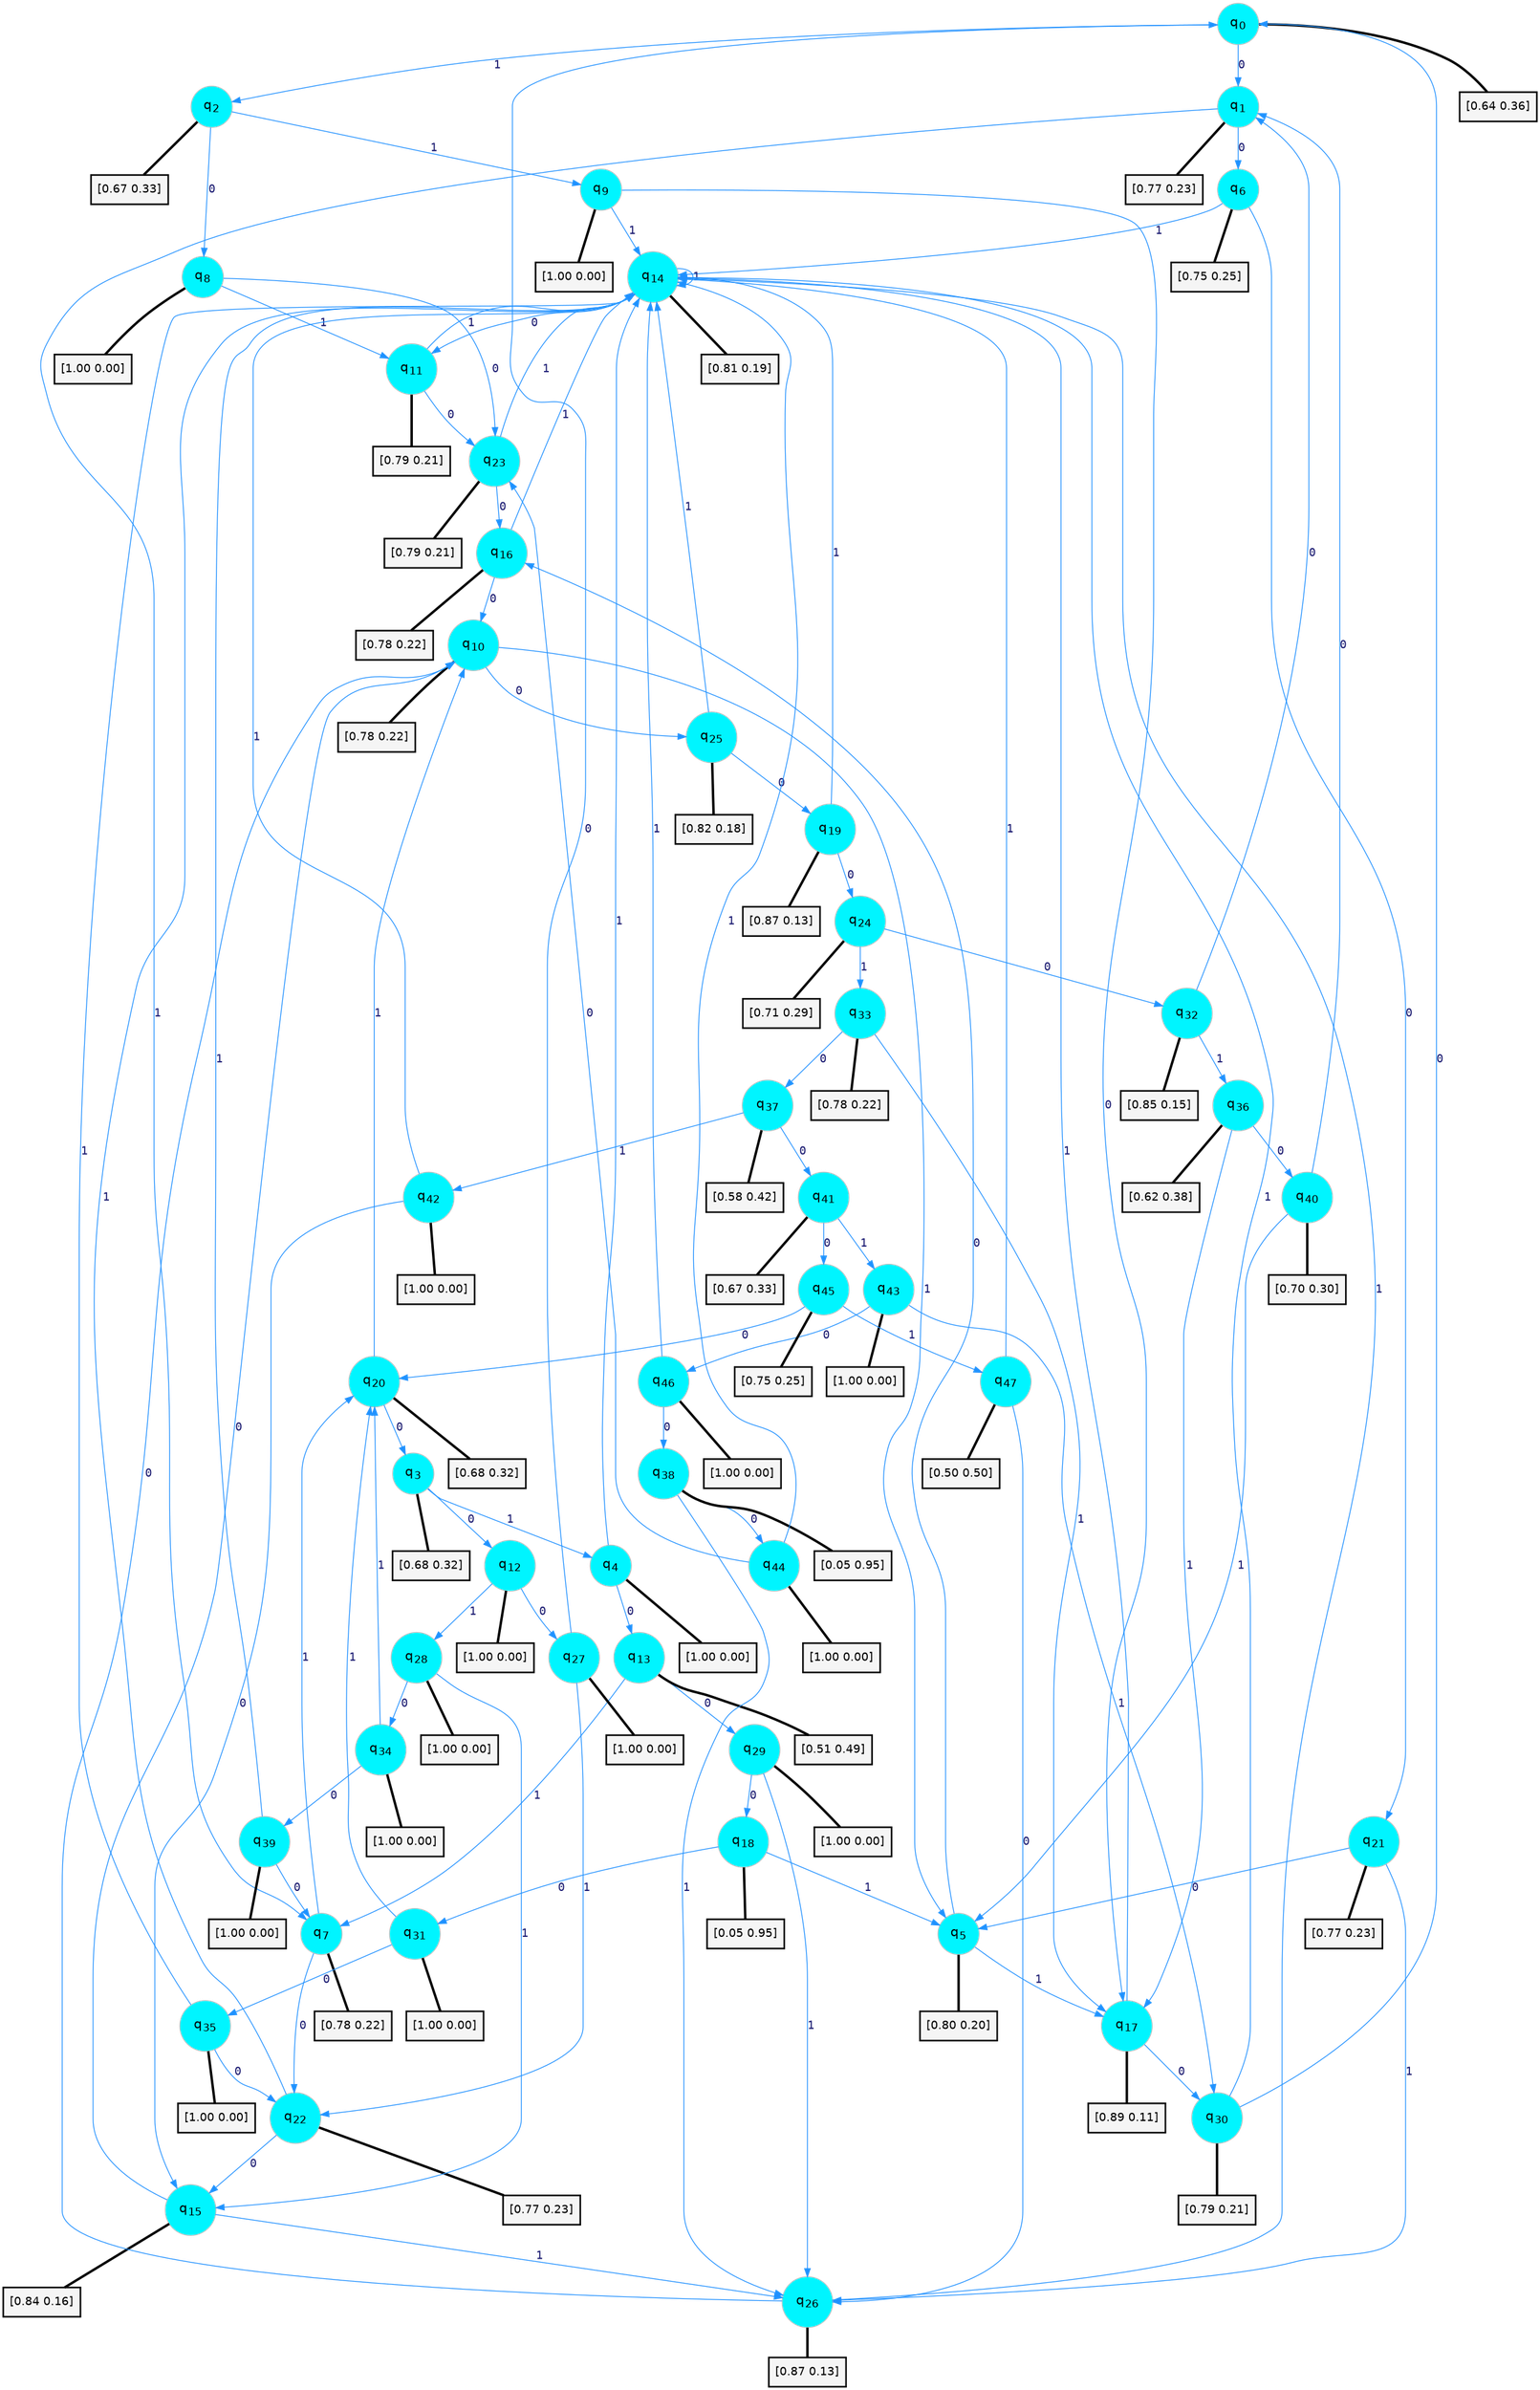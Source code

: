 digraph G {
graph [
bgcolor=transparent, dpi=300, rankdir=TD, size="40,25"];
node [
color=gray, fillcolor=turquoise1, fontcolor=black, fontname=Helvetica, fontsize=16, fontweight=bold, shape=circle, style=filled];
edge [
arrowsize=1, color=dodgerblue1, fontcolor=midnightblue, fontname=courier, fontweight=bold, penwidth=1, style=solid, weight=20];
0[label=<q<SUB>0</SUB>>];
1[label=<q<SUB>1</SUB>>];
2[label=<q<SUB>2</SUB>>];
3[label=<q<SUB>3</SUB>>];
4[label=<q<SUB>4</SUB>>];
5[label=<q<SUB>5</SUB>>];
6[label=<q<SUB>6</SUB>>];
7[label=<q<SUB>7</SUB>>];
8[label=<q<SUB>8</SUB>>];
9[label=<q<SUB>9</SUB>>];
10[label=<q<SUB>10</SUB>>];
11[label=<q<SUB>11</SUB>>];
12[label=<q<SUB>12</SUB>>];
13[label=<q<SUB>13</SUB>>];
14[label=<q<SUB>14</SUB>>];
15[label=<q<SUB>15</SUB>>];
16[label=<q<SUB>16</SUB>>];
17[label=<q<SUB>17</SUB>>];
18[label=<q<SUB>18</SUB>>];
19[label=<q<SUB>19</SUB>>];
20[label=<q<SUB>20</SUB>>];
21[label=<q<SUB>21</SUB>>];
22[label=<q<SUB>22</SUB>>];
23[label=<q<SUB>23</SUB>>];
24[label=<q<SUB>24</SUB>>];
25[label=<q<SUB>25</SUB>>];
26[label=<q<SUB>26</SUB>>];
27[label=<q<SUB>27</SUB>>];
28[label=<q<SUB>28</SUB>>];
29[label=<q<SUB>29</SUB>>];
30[label=<q<SUB>30</SUB>>];
31[label=<q<SUB>31</SUB>>];
32[label=<q<SUB>32</SUB>>];
33[label=<q<SUB>33</SUB>>];
34[label=<q<SUB>34</SUB>>];
35[label=<q<SUB>35</SUB>>];
36[label=<q<SUB>36</SUB>>];
37[label=<q<SUB>37</SUB>>];
38[label=<q<SUB>38</SUB>>];
39[label=<q<SUB>39</SUB>>];
40[label=<q<SUB>40</SUB>>];
41[label=<q<SUB>41</SUB>>];
42[label=<q<SUB>42</SUB>>];
43[label=<q<SUB>43</SUB>>];
44[label=<q<SUB>44</SUB>>];
45[label=<q<SUB>45</SUB>>];
46[label=<q<SUB>46</SUB>>];
47[label=<q<SUB>47</SUB>>];
48[label="[0.64 0.36]", shape=box,fontcolor=black, fontname=Helvetica, fontsize=14, penwidth=2, fillcolor=whitesmoke,color=black];
49[label="[0.77 0.23]", shape=box,fontcolor=black, fontname=Helvetica, fontsize=14, penwidth=2, fillcolor=whitesmoke,color=black];
50[label="[0.67 0.33]", shape=box,fontcolor=black, fontname=Helvetica, fontsize=14, penwidth=2, fillcolor=whitesmoke,color=black];
51[label="[0.68 0.32]", shape=box,fontcolor=black, fontname=Helvetica, fontsize=14, penwidth=2, fillcolor=whitesmoke,color=black];
52[label="[1.00 0.00]", shape=box,fontcolor=black, fontname=Helvetica, fontsize=14, penwidth=2, fillcolor=whitesmoke,color=black];
53[label="[0.80 0.20]", shape=box,fontcolor=black, fontname=Helvetica, fontsize=14, penwidth=2, fillcolor=whitesmoke,color=black];
54[label="[0.75 0.25]", shape=box,fontcolor=black, fontname=Helvetica, fontsize=14, penwidth=2, fillcolor=whitesmoke,color=black];
55[label="[0.78 0.22]", shape=box,fontcolor=black, fontname=Helvetica, fontsize=14, penwidth=2, fillcolor=whitesmoke,color=black];
56[label="[1.00 0.00]", shape=box,fontcolor=black, fontname=Helvetica, fontsize=14, penwidth=2, fillcolor=whitesmoke,color=black];
57[label="[1.00 0.00]", shape=box,fontcolor=black, fontname=Helvetica, fontsize=14, penwidth=2, fillcolor=whitesmoke,color=black];
58[label="[0.78 0.22]", shape=box,fontcolor=black, fontname=Helvetica, fontsize=14, penwidth=2, fillcolor=whitesmoke,color=black];
59[label="[0.79 0.21]", shape=box,fontcolor=black, fontname=Helvetica, fontsize=14, penwidth=2, fillcolor=whitesmoke,color=black];
60[label="[1.00 0.00]", shape=box,fontcolor=black, fontname=Helvetica, fontsize=14, penwidth=2, fillcolor=whitesmoke,color=black];
61[label="[0.51 0.49]", shape=box,fontcolor=black, fontname=Helvetica, fontsize=14, penwidth=2, fillcolor=whitesmoke,color=black];
62[label="[0.81 0.19]", shape=box,fontcolor=black, fontname=Helvetica, fontsize=14, penwidth=2, fillcolor=whitesmoke,color=black];
63[label="[0.84 0.16]", shape=box,fontcolor=black, fontname=Helvetica, fontsize=14, penwidth=2, fillcolor=whitesmoke,color=black];
64[label="[0.78 0.22]", shape=box,fontcolor=black, fontname=Helvetica, fontsize=14, penwidth=2, fillcolor=whitesmoke,color=black];
65[label="[0.89 0.11]", shape=box,fontcolor=black, fontname=Helvetica, fontsize=14, penwidth=2, fillcolor=whitesmoke,color=black];
66[label="[0.05 0.95]", shape=box,fontcolor=black, fontname=Helvetica, fontsize=14, penwidth=2, fillcolor=whitesmoke,color=black];
67[label="[0.87 0.13]", shape=box,fontcolor=black, fontname=Helvetica, fontsize=14, penwidth=2, fillcolor=whitesmoke,color=black];
68[label="[0.68 0.32]", shape=box,fontcolor=black, fontname=Helvetica, fontsize=14, penwidth=2, fillcolor=whitesmoke,color=black];
69[label="[0.77 0.23]", shape=box,fontcolor=black, fontname=Helvetica, fontsize=14, penwidth=2, fillcolor=whitesmoke,color=black];
70[label="[0.77 0.23]", shape=box,fontcolor=black, fontname=Helvetica, fontsize=14, penwidth=2, fillcolor=whitesmoke,color=black];
71[label="[0.79 0.21]", shape=box,fontcolor=black, fontname=Helvetica, fontsize=14, penwidth=2, fillcolor=whitesmoke,color=black];
72[label="[0.71 0.29]", shape=box,fontcolor=black, fontname=Helvetica, fontsize=14, penwidth=2, fillcolor=whitesmoke,color=black];
73[label="[0.82 0.18]", shape=box,fontcolor=black, fontname=Helvetica, fontsize=14, penwidth=2, fillcolor=whitesmoke,color=black];
74[label="[0.87 0.13]", shape=box,fontcolor=black, fontname=Helvetica, fontsize=14, penwidth=2, fillcolor=whitesmoke,color=black];
75[label="[1.00 0.00]", shape=box,fontcolor=black, fontname=Helvetica, fontsize=14, penwidth=2, fillcolor=whitesmoke,color=black];
76[label="[1.00 0.00]", shape=box,fontcolor=black, fontname=Helvetica, fontsize=14, penwidth=2, fillcolor=whitesmoke,color=black];
77[label="[1.00 0.00]", shape=box,fontcolor=black, fontname=Helvetica, fontsize=14, penwidth=2, fillcolor=whitesmoke,color=black];
78[label="[0.79 0.21]", shape=box,fontcolor=black, fontname=Helvetica, fontsize=14, penwidth=2, fillcolor=whitesmoke,color=black];
79[label="[1.00 0.00]", shape=box,fontcolor=black, fontname=Helvetica, fontsize=14, penwidth=2, fillcolor=whitesmoke,color=black];
80[label="[0.85 0.15]", shape=box,fontcolor=black, fontname=Helvetica, fontsize=14, penwidth=2, fillcolor=whitesmoke,color=black];
81[label="[0.78 0.22]", shape=box,fontcolor=black, fontname=Helvetica, fontsize=14, penwidth=2, fillcolor=whitesmoke,color=black];
82[label="[1.00 0.00]", shape=box,fontcolor=black, fontname=Helvetica, fontsize=14, penwidth=2, fillcolor=whitesmoke,color=black];
83[label="[1.00 0.00]", shape=box,fontcolor=black, fontname=Helvetica, fontsize=14, penwidth=2, fillcolor=whitesmoke,color=black];
84[label="[0.62 0.38]", shape=box,fontcolor=black, fontname=Helvetica, fontsize=14, penwidth=2, fillcolor=whitesmoke,color=black];
85[label="[0.58 0.42]", shape=box,fontcolor=black, fontname=Helvetica, fontsize=14, penwidth=2, fillcolor=whitesmoke,color=black];
86[label="[0.05 0.95]", shape=box,fontcolor=black, fontname=Helvetica, fontsize=14, penwidth=2, fillcolor=whitesmoke,color=black];
87[label="[1.00 0.00]", shape=box,fontcolor=black, fontname=Helvetica, fontsize=14, penwidth=2, fillcolor=whitesmoke,color=black];
88[label="[0.70 0.30]", shape=box,fontcolor=black, fontname=Helvetica, fontsize=14, penwidth=2, fillcolor=whitesmoke,color=black];
89[label="[0.67 0.33]", shape=box,fontcolor=black, fontname=Helvetica, fontsize=14, penwidth=2, fillcolor=whitesmoke,color=black];
90[label="[1.00 0.00]", shape=box,fontcolor=black, fontname=Helvetica, fontsize=14, penwidth=2, fillcolor=whitesmoke,color=black];
91[label="[1.00 0.00]", shape=box,fontcolor=black, fontname=Helvetica, fontsize=14, penwidth=2, fillcolor=whitesmoke,color=black];
92[label="[1.00 0.00]", shape=box,fontcolor=black, fontname=Helvetica, fontsize=14, penwidth=2, fillcolor=whitesmoke,color=black];
93[label="[0.75 0.25]", shape=box,fontcolor=black, fontname=Helvetica, fontsize=14, penwidth=2, fillcolor=whitesmoke,color=black];
94[label="[1.00 0.00]", shape=box,fontcolor=black, fontname=Helvetica, fontsize=14, penwidth=2, fillcolor=whitesmoke,color=black];
95[label="[0.50 0.50]", shape=box,fontcolor=black, fontname=Helvetica, fontsize=14, penwidth=2, fillcolor=whitesmoke,color=black];
0->1 [label=0];
0->2 [label=1];
0->48 [arrowhead=none, penwidth=3,color=black];
1->6 [label=0];
1->7 [label=1];
1->49 [arrowhead=none, penwidth=3,color=black];
2->8 [label=0];
2->9 [label=1];
2->50 [arrowhead=none, penwidth=3,color=black];
3->12 [label=0];
3->4 [label=1];
3->51 [arrowhead=none, penwidth=3,color=black];
4->13 [label=0];
4->14 [label=1];
4->52 [arrowhead=none, penwidth=3,color=black];
5->16 [label=0];
5->17 [label=1];
5->53 [arrowhead=none, penwidth=3,color=black];
6->21 [label=0];
6->14 [label=1];
6->54 [arrowhead=none, penwidth=3,color=black];
7->22 [label=0];
7->20 [label=1];
7->55 [arrowhead=none, penwidth=3,color=black];
8->23 [label=0];
8->11 [label=1];
8->56 [arrowhead=none, penwidth=3,color=black];
9->17 [label=0];
9->14 [label=1];
9->57 [arrowhead=none, penwidth=3,color=black];
10->25 [label=0];
10->5 [label=1];
10->58 [arrowhead=none, penwidth=3,color=black];
11->23 [label=0];
11->14 [label=1];
11->59 [arrowhead=none, penwidth=3,color=black];
12->27 [label=0];
12->28 [label=1];
12->60 [arrowhead=none, penwidth=3,color=black];
13->29 [label=0];
13->7 [label=1];
13->61 [arrowhead=none, penwidth=3,color=black];
14->11 [label=0];
14->14 [label=1];
14->62 [arrowhead=none, penwidth=3,color=black];
15->10 [label=0];
15->26 [label=1];
15->63 [arrowhead=none, penwidth=3,color=black];
16->10 [label=0];
16->14 [label=1];
16->64 [arrowhead=none, penwidth=3,color=black];
17->30 [label=0];
17->14 [label=1];
17->65 [arrowhead=none, penwidth=3,color=black];
18->31 [label=0];
18->5 [label=1];
18->66 [arrowhead=none, penwidth=3,color=black];
19->24 [label=0];
19->14 [label=1];
19->67 [arrowhead=none, penwidth=3,color=black];
20->3 [label=0];
20->10 [label=1];
20->68 [arrowhead=none, penwidth=3,color=black];
21->5 [label=0];
21->26 [label=1];
21->69 [arrowhead=none, penwidth=3,color=black];
22->15 [label=0];
22->14 [label=1];
22->70 [arrowhead=none, penwidth=3,color=black];
23->16 [label=0];
23->14 [label=1];
23->71 [arrowhead=none, penwidth=3,color=black];
24->32 [label=0];
24->33 [label=1];
24->72 [arrowhead=none, penwidth=3,color=black];
25->19 [label=0];
25->14 [label=1];
25->73 [arrowhead=none, penwidth=3,color=black];
26->10 [label=0];
26->14 [label=1];
26->74 [arrowhead=none, penwidth=3,color=black];
27->0 [label=0];
27->22 [label=1];
27->75 [arrowhead=none, penwidth=3,color=black];
28->34 [label=0];
28->15 [label=1];
28->76 [arrowhead=none, penwidth=3,color=black];
29->18 [label=0];
29->26 [label=1];
29->77 [arrowhead=none, penwidth=3,color=black];
30->0 [label=0];
30->14 [label=1];
30->78 [arrowhead=none, penwidth=3,color=black];
31->35 [label=0];
31->20 [label=1];
31->79 [arrowhead=none, penwidth=3,color=black];
32->1 [label=0];
32->36 [label=1];
32->80 [arrowhead=none, penwidth=3,color=black];
33->37 [label=0];
33->17 [label=1];
33->81 [arrowhead=none, penwidth=3,color=black];
34->39 [label=0];
34->20 [label=1];
34->82 [arrowhead=none, penwidth=3,color=black];
35->22 [label=0];
35->14 [label=1];
35->83 [arrowhead=none, penwidth=3,color=black];
36->40 [label=0];
36->17 [label=1];
36->84 [arrowhead=none, penwidth=3,color=black];
37->41 [label=0];
37->42 [label=1];
37->85 [arrowhead=none, penwidth=3,color=black];
38->44 [label=0];
38->26 [label=1];
38->86 [arrowhead=none, penwidth=3,color=black];
39->7 [label=0];
39->14 [label=1];
39->87 [arrowhead=none, penwidth=3,color=black];
40->1 [label=0];
40->5 [label=1];
40->88 [arrowhead=none, penwidth=3,color=black];
41->45 [label=0];
41->43 [label=1];
41->89 [arrowhead=none, penwidth=3,color=black];
42->15 [label=0];
42->14 [label=1];
42->90 [arrowhead=none, penwidth=3,color=black];
43->46 [label=0];
43->30 [label=1];
43->91 [arrowhead=none, penwidth=3,color=black];
44->23 [label=0];
44->14 [label=1];
44->92 [arrowhead=none, penwidth=3,color=black];
45->20 [label=0];
45->47 [label=1];
45->93 [arrowhead=none, penwidth=3,color=black];
46->38 [label=0];
46->14 [label=1];
46->94 [arrowhead=none, penwidth=3,color=black];
47->26 [label=0];
47->14 [label=1];
47->95 [arrowhead=none, penwidth=3,color=black];
}
